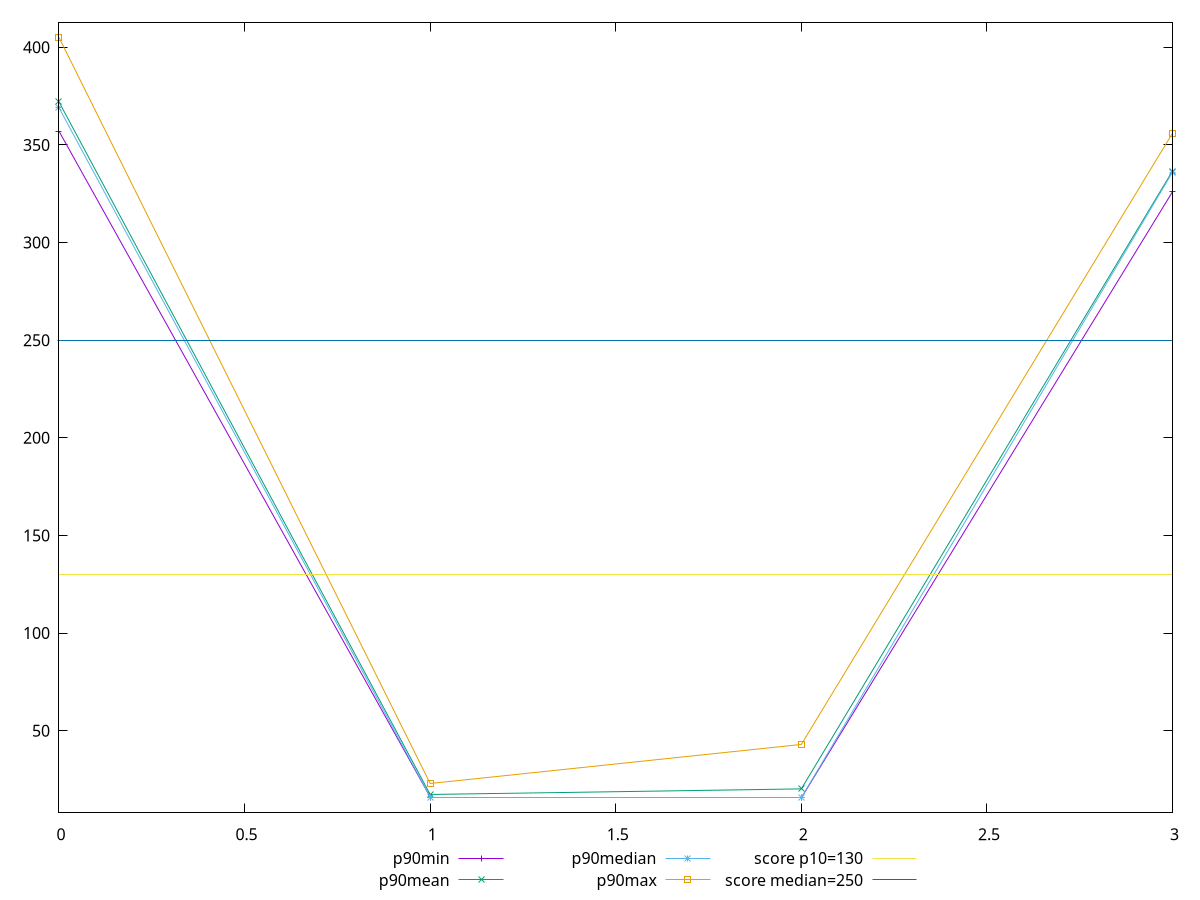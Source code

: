 reset

$p90Min <<EOF
0 357
1 16
2 16
3 326
EOF

$p90Mean <<EOF
0 371.97872340425533
1 17.372340425531913
2 20.23404255319149
3 336.6170212765957
EOF

$p90Median <<EOF
0 369
1 16
2 16
3 336
EOF

$p90Max <<EOF
0 405
1 23
2 43
3 356
EOF

set key outside below
set xrange [0:3]
set yrange [8.219999999999999:412.78]
set trange [8.219999999999999:412.78]
set terminal svg size 640, 560 enhanced background rgb 'white'
set output "reports/report_00032_2021-02-25T10-28-15.087Z/max-potential-fid/progression/value.svg"

plot $p90Min title "p90min" with linespoints, \
     $p90Mean title "p90mean" with linespoints, \
     $p90Median title "p90median" with linespoints, \
     $p90Max title "p90max" with linespoints, \
     130 title "score p10=130", \
     250 title "score median=250"

reset
